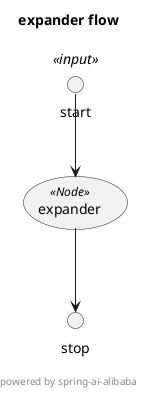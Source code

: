 @startuml expander_flow
skinparam usecaseFontSize 14
skinparam usecaseStereotypeFontSize 12
skinparam hexagonFontSize 14
skinparam hexagonStereotypeFontSize 12
title "expander flow"
footer

powered by spring-ai-alibaba
end footer
circle start<<input>> as __START__
circle stop as __END__
usecase "expander"<<Node>>
"__START__" -down-> "expander"
"expander" -down-> "__END__"
@enduml